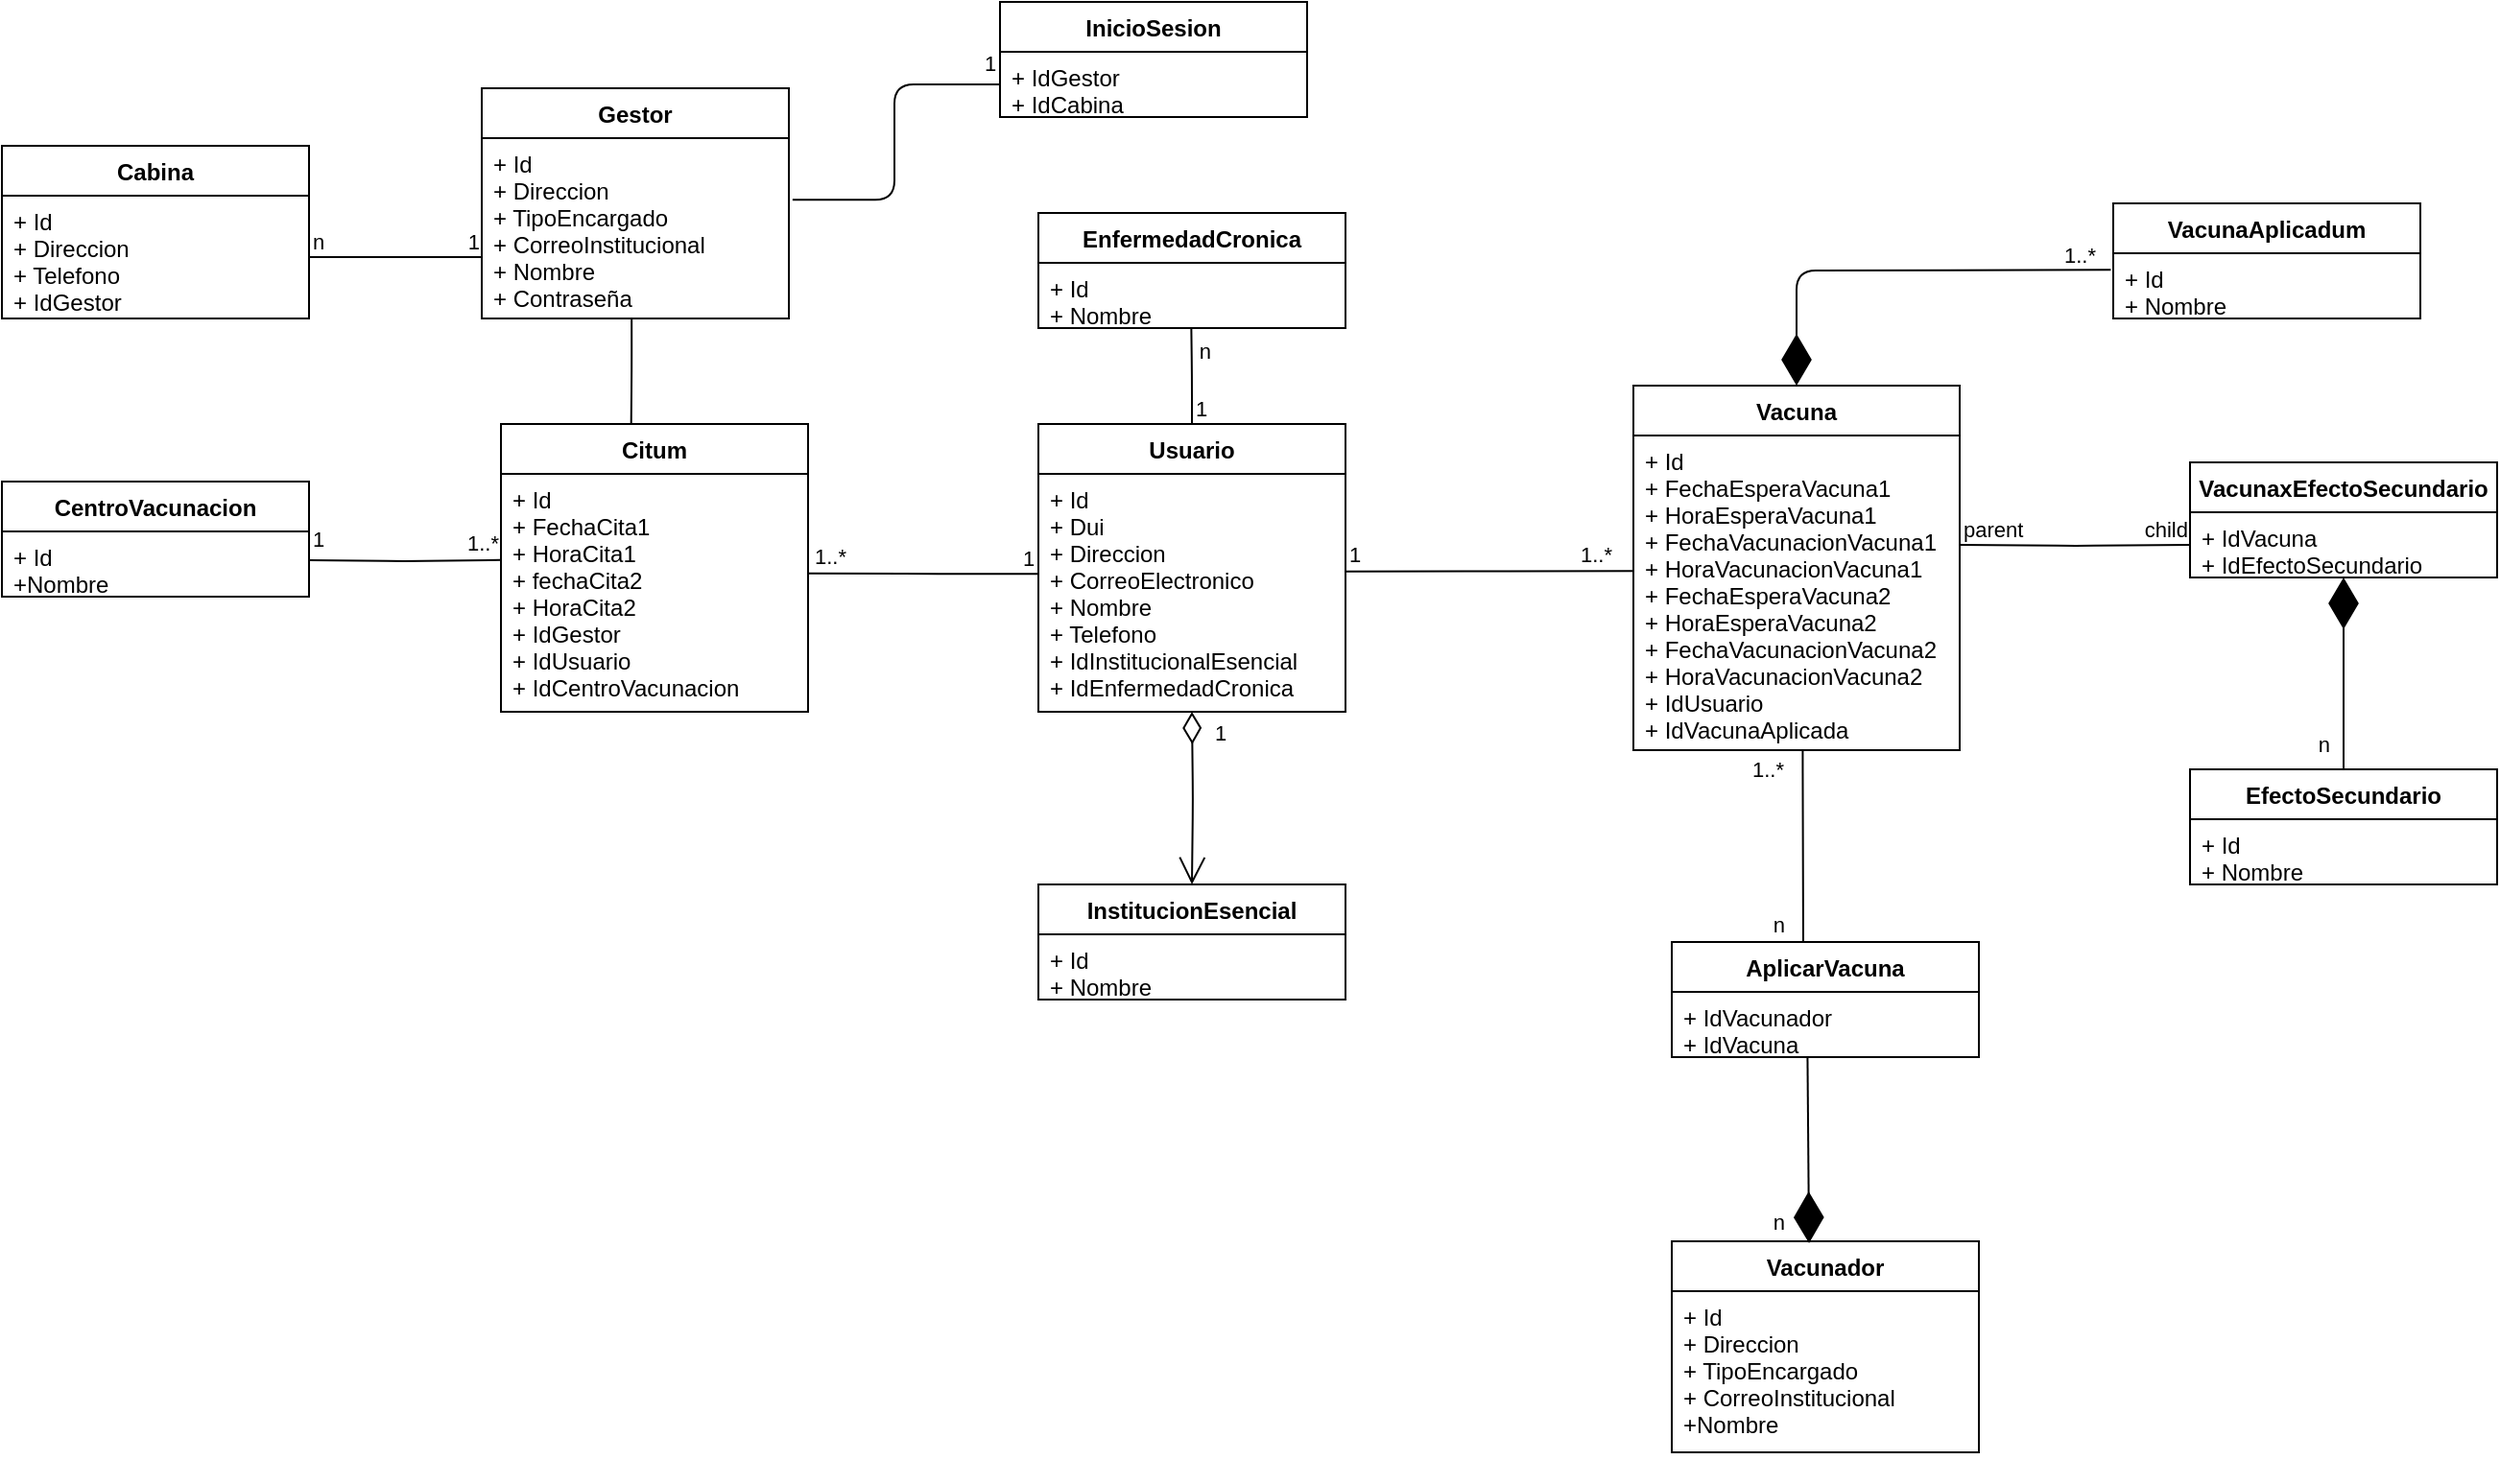 <mxfile version="13.9.9" type="device"><diagram id="lGiLGEUJA4gQBLk9AM58" name="Page-1"><mxGraphModel dx="1483" dy="867" grid="1" gridSize="10" guides="1" tooltips="1" connect="1" arrows="1" fold="1" page="1" pageScale="1" pageWidth="850" pageHeight="1100" math="0" shadow="0"><root><mxCell id="0"/><mxCell id="1" parent="0"/><mxCell id="zDKAf23Dr_6oyFmU7j_a-5" value="InicioSesion" style="swimlane;fontStyle=1;align=center;verticalAlign=top;childLayout=stackLayout;horizontal=1;startSize=26;horizontalStack=0;resizeParent=1;resizeParentMax=0;resizeLast=0;collapsible=1;marginBottom=0;" vertex="1" parent="1"><mxGeometry x="540" y="20" width="160" height="60" as="geometry"/></mxCell><mxCell id="zDKAf23Dr_6oyFmU7j_a-6" value="+ IdGestor&#10;+ IdCabina" style="text;strokeColor=none;fillColor=none;align=left;verticalAlign=top;spacingLeft=4;spacingRight=4;overflow=hidden;rotatable=0;points=[[0,0.5],[1,0.5]];portConstraint=eastwest;" vertex="1" parent="zDKAf23Dr_6oyFmU7j_a-5"><mxGeometry y="26" width="160" height="34" as="geometry"/></mxCell><mxCell id="zDKAf23Dr_6oyFmU7j_a-9" value="Cabina" style="swimlane;fontStyle=1;align=center;verticalAlign=top;childLayout=stackLayout;horizontal=1;startSize=26;horizontalStack=0;resizeParent=1;resizeParentMax=0;resizeLast=0;collapsible=1;marginBottom=0;" vertex="1" parent="1"><mxGeometry x="20" y="95" width="160" height="90" as="geometry"/></mxCell><mxCell id="zDKAf23Dr_6oyFmU7j_a-10" value="+ Id&#10;+ Direccion&#10;+ Telefono&#10;+ IdGestor" style="text;strokeColor=none;fillColor=none;align=left;verticalAlign=top;spacingLeft=4;spacingRight=4;overflow=hidden;rotatable=0;points=[[0,0.5],[1,0.5]];portConstraint=eastwest;" vertex="1" parent="zDKAf23Dr_6oyFmU7j_a-9"><mxGeometry y="26" width="160" height="64" as="geometry"/></mxCell><mxCell id="zDKAf23Dr_6oyFmU7j_a-13" value="CentroVacunacion" style="swimlane;fontStyle=1;align=center;verticalAlign=top;childLayout=stackLayout;horizontal=1;startSize=26;horizontalStack=0;resizeParent=1;resizeParentMax=0;resizeLast=0;collapsible=1;marginBottom=0;" vertex="1" parent="1"><mxGeometry x="20" y="270" width="160" height="60" as="geometry"/></mxCell><mxCell id="zDKAf23Dr_6oyFmU7j_a-14" value="+ Id&#10;+Nombre" style="text;strokeColor=none;fillColor=none;align=left;verticalAlign=top;spacingLeft=4;spacingRight=4;overflow=hidden;rotatable=0;points=[[0,0.5],[1,0.5]];portConstraint=eastwest;" vertex="1" parent="zDKAf23Dr_6oyFmU7j_a-13"><mxGeometry y="26" width="160" height="34" as="geometry"/></mxCell><mxCell id="zDKAf23Dr_6oyFmU7j_a-17" value="Citum" style="swimlane;fontStyle=1;align=center;verticalAlign=top;childLayout=stackLayout;horizontal=1;startSize=26;horizontalStack=0;resizeParent=1;resizeParentMax=0;resizeLast=0;collapsible=1;marginBottom=0;" vertex="1" parent="1"><mxGeometry x="280" y="240" width="160" height="150" as="geometry"/></mxCell><mxCell id="zDKAf23Dr_6oyFmU7j_a-18" value="+ Id&#10;+ FechaCita1&#10;+ HoraCita1&#10;+ fechaCita2&#10;+ HoraCita2&#10;+ IdGestor&#10;+ IdUsuario&#10;+ IdCentroVacunacion" style="text;strokeColor=none;fillColor=none;align=left;verticalAlign=top;spacingLeft=4;spacingRight=4;overflow=hidden;rotatable=0;points=[[0,0.5],[1,0.5]];portConstraint=eastwest;" vertex="1" parent="zDKAf23Dr_6oyFmU7j_a-17"><mxGeometry y="26" width="160" height="124" as="geometry"/></mxCell><mxCell id="zDKAf23Dr_6oyFmU7j_a-21" value="EfectoSecundario" style="swimlane;fontStyle=1;align=center;verticalAlign=top;childLayout=stackLayout;horizontal=1;startSize=26;horizontalStack=0;resizeParent=1;resizeParentMax=0;resizeLast=0;collapsible=1;marginBottom=0;" vertex="1" parent="1"><mxGeometry x="1160" y="420" width="160" height="60" as="geometry"/></mxCell><mxCell id="zDKAf23Dr_6oyFmU7j_a-22" value="+ Id&#10;+ Nombre" style="text;strokeColor=none;fillColor=none;align=left;verticalAlign=top;spacingLeft=4;spacingRight=4;overflow=hidden;rotatable=0;points=[[0,0.5],[1,0.5]];portConstraint=eastwest;" vertex="1" parent="zDKAf23Dr_6oyFmU7j_a-21"><mxGeometry y="26" width="160" height="34" as="geometry"/></mxCell><mxCell id="zDKAf23Dr_6oyFmU7j_a-29" value="Gestor" style="swimlane;fontStyle=1;align=center;verticalAlign=top;childLayout=stackLayout;horizontal=1;startSize=26;horizontalStack=0;resizeParent=1;resizeParentMax=0;resizeLast=0;collapsible=1;marginBottom=0;" vertex="1" parent="1"><mxGeometry x="270" y="65" width="160" height="120" as="geometry"/></mxCell><mxCell id="zDKAf23Dr_6oyFmU7j_a-30" value="+ Id&#10;+ Direccion&#10;+ TipoEncargado&#10;+ CorreoInstitucional&#10;+ Nombre&#10;+ Contraseña" style="text;strokeColor=none;fillColor=none;align=left;verticalAlign=top;spacingLeft=4;spacingRight=4;overflow=hidden;rotatable=0;points=[[0,0.5],[1,0.5]];portConstraint=eastwest;" vertex="1" parent="zDKAf23Dr_6oyFmU7j_a-29"><mxGeometry y="26" width="160" height="94" as="geometry"/></mxCell><mxCell id="zDKAf23Dr_6oyFmU7j_a-33" value="InstitucionEsencial" style="swimlane;fontStyle=1;align=center;verticalAlign=top;childLayout=stackLayout;horizontal=1;startSize=26;horizontalStack=0;resizeParent=1;resizeParentMax=0;resizeLast=0;collapsible=1;marginBottom=0;" vertex="1" parent="1"><mxGeometry x="560" y="480" width="160" height="60" as="geometry"/></mxCell><mxCell id="zDKAf23Dr_6oyFmU7j_a-34" value="+ Id&#10;+ Nombre" style="text;strokeColor=none;fillColor=none;align=left;verticalAlign=top;spacingLeft=4;spacingRight=4;overflow=hidden;rotatable=0;points=[[0,0.5],[1,0.5]];portConstraint=eastwest;" vertex="1" parent="zDKAf23Dr_6oyFmU7j_a-33"><mxGeometry y="26" width="160" height="34" as="geometry"/></mxCell><mxCell id="zDKAf23Dr_6oyFmU7j_a-37" value="Usuario" style="swimlane;fontStyle=1;align=center;verticalAlign=top;childLayout=stackLayout;horizontal=1;startSize=26;horizontalStack=0;resizeParent=1;resizeParentMax=0;resizeLast=0;collapsible=1;marginBottom=0;" vertex="1" parent="1"><mxGeometry x="560" y="240" width="160" height="150" as="geometry"/></mxCell><mxCell id="zDKAf23Dr_6oyFmU7j_a-38" value="+ Id&#10;+ Dui&#10;+ Direccion&#10;+ CorreoElectronico&#10;+ Nombre&#10;+ Telefono&#10;+ IdInstitucionalEsencial&#10;+ IdEnfermedadCronica" style="text;strokeColor=none;fillColor=none;align=left;verticalAlign=top;spacingLeft=4;spacingRight=4;overflow=hidden;rotatable=0;points=[[0,0.5],[1,0.5]];portConstraint=eastwest;" vertex="1" parent="zDKAf23Dr_6oyFmU7j_a-37"><mxGeometry y="26" width="160" height="124" as="geometry"/></mxCell><mxCell id="zDKAf23Dr_6oyFmU7j_a-41" value="Vacuna" style="swimlane;fontStyle=1;align=center;verticalAlign=top;childLayout=stackLayout;horizontal=1;startSize=26;horizontalStack=0;resizeParent=1;resizeParentMax=0;resizeLast=0;collapsible=1;marginBottom=0;" vertex="1" parent="1"><mxGeometry x="870" y="220" width="170" height="190" as="geometry"/></mxCell><mxCell id="zDKAf23Dr_6oyFmU7j_a-42" value="+ Id&#10;+ FechaEsperaVacuna1&#10;+ HoraEsperaVacuna1&#10;+ FechaVacunacionVacuna1&#10;+ HoraVacunacionVacuna1&#10;+ FechaEsperaVacuna2&#10;+ HoraEsperaVacuna2&#10;+ FechaVacunacionVacuna2&#10;+ HoraVacunacionVacuna2&#10;+ IdUsuario&#10;+ IdVacunaAplicada" style="text;strokeColor=none;fillColor=none;align=left;verticalAlign=top;spacingLeft=4;spacingRight=4;overflow=hidden;rotatable=0;points=[[0,0.5],[1,0.5]];portConstraint=eastwest;" vertex="1" parent="zDKAf23Dr_6oyFmU7j_a-41"><mxGeometry y="26" width="170" height="164" as="geometry"/></mxCell><mxCell id="zDKAf23Dr_6oyFmU7j_a-45" value="VacunaAplicadum" style="swimlane;fontStyle=1;align=center;verticalAlign=top;childLayout=stackLayout;horizontal=1;startSize=26;horizontalStack=0;resizeParent=1;resizeParentMax=0;resizeLast=0;collapsible=1;marginBottom=0;" vertex="1" parent="1"><mxGeometry x="1120" y="125" width="160" height="60" as="geometry"/></mxCell><mxCell id="zDKAf23Dr_6oyFmU7j_a-46" value="+ Id&#10;+ Nombre" style="text;strokeColor=none;fillColor=none;align=left;verticalAlign=top;spacingLeft=4;spacingRight=4;overflow=hidden;rotatable=0;points=[[0,0.5],[1,0.5]];portConstraint=eastwest;" vertex="1" parent="zDKAf23Dr_6oyFmU7j_a-45"><mxGeometry y="26" width="160" height="34" as="geometry"/></mxCell><mxCell id="zDKAf23Dr_6oyFmU7j_a-49" value="Vacunador" style="swimlane;fontStyle=1;align=center;verticalAlign=top;childLayout=stackLayout;horizontal=1;startSize=26;horizontalStack=0;resizeParent=1;resizeParentMax=0;resizeLast=0;collapsible=1;marginBottom=0;" vertex="1" parent="1"><mxGeometry x="890" y="666" width="160" height="110" as="geometry"/></mxCell><mxCell id="zDKAf23Dr_6oyFmU7j_a-50" value="+ Id&#10;+ Direccion&#10;+ TipoEncargado&#10;+ CorreoInstitucional&#10;+Nombre" style="text;strokeColor=none;fillColor=none;align=left;verticalAlign=top;spacingLeft=4;spacingRight=4;overflow=hidden;rotatable=0;points=[[0,0.5],[1,0.5]];portConstraint=eastwest;" vertex="1" parent="zDKAf23Dr_6oyFmU7j_a-49"><mxGeometry y="26" width="160" height="84" as="geometry"/></mxCell><mxCell id="zDKAf23Dr_6oyFmU7j_a-53" value="VacunaxEfectoSecundario" style="swimlane;fontStyle=1;align=center;verticalAlign=top;childLayout=stackLayout;horizontal=1;startSize=26;horizontalStack=0;resizeParent=1;resizeParentMax=0;resizeLast=0;collapsible=1;marginBottom=0;" vertex="1" parent="1"><mxGeometry x="1160" y="260" width="160" height="60" as="geometry"/></mxCell><mxCell id="zDKAf23Dr_6oyFmU7j_a-54" value="+ IdVacuna&#10;+ IdEfectoSecundario" style="text;strokeColor=none;fillColor=none;align=left;verticalAlign=top;spacingLeft=4;spacingRight=4;overflow=hidden;rotatable=0;points=[[0,0.5],[1,0.5]];portConstraint=eastwest;" vertex="1" parent="zDKAf23Dr_6oyFmU7j_a-53"><mxGeometry y="26" width="160" height="34" as="geometry"/></mxCell><mxCell id="zDKAf23Dr_6oyFmU7j_a-57" value="AplicarVacuna" style="swimlane;fontStyle=1;align=center;verticalAlign=top;childLayout=stackLayout;horizontal=1;startSize=26;horizontalStack=0;resizeParent=1;resizeParentMax=0;resizeLast=0;collapsible=1;marginBottom=0;" vertex="1" parent="1"><mxGeometry x="890" y="510" width="160" height="60" as="geometry"/></mxCell><mxCell id="zDKAf23Dr_6oyFmU7j_a-58" value="+ IdVacunador&#10;+ IdVacuna" style="text;strokeColor=none;fillColor=none;align=left;verticalAlign=top;spacingLeft=4;spacingRight=4;overflow=hidden;rotatable=0;points=[[0,0.5],[1,0.5]];portConstraint=eastwest;" vertex="1" parent="zDKAf23Dr_6oyFmU7j_a-57"><mxGeometry y="26" width="160" height="34" as="geometry"/></mxCell><mxCell id="zDKAf23Dr_6oyFmU7j_a-25" value="EnfermedadCronica" style="swimlane;fontStyle=1;align=center;verticalAlign=top;childLayout=stackLayout;horizontal=1;startSize=26;horizontalStack=0;resizeParent=1;resizeParentMax=0;resizeLast=0;collapsible=1;marginBottom=0;" vertex="1" parent="1"><mxGeometry x="560" y="130" width="160" height="60" as="geometry"/></mxCell><mxCell id="zDKAf23Dr_6oyFmU7j_a-26" value="+ Id&#10;+ Nombre" style="text;strokeColor=none;fillColor=none;align=left;verticalAlign=top;spacingLeft=4;spacingRight=4;overflow=hidden;rotatable=0;points=[[0,0.5],[1,0.5]];portConstraint=eastwest;" vertex="1" parent="zDKAf23Dr_6oyFmU7j_a-25"><mxGeometry y="26" width="160" height="34" as="geometry"/></mxCell><mxCell id="zDKAf23Dr_6oyFmU7j_a-83" value="" style="endArrow=none;html=1;edgeStyle=orthogonalEdgeStyle;entryX=-0.001;entryY=0.362;entryDx=0;entryDy=0;entryPerimeter=0;" edge="1" parent="1" target="zDKAf23Dr_6oyFmU7j_a-18"><mxGeometry relative="1" as="geometry"><mxPoint x="180" y="311" as="sourcePoint"/><mxPoint x="700" y="440" as="targetPoint"/><Array as="points"/></mxGeometry></mxCell><mxCell id="zDKAf23Dr_6oyFmU7j_a-84" value="1" style="edgeLabel;resizable=0;html=1;align=left;verticalAlign=bottom;" connectable="0" vertex="1" parent="zDKAf23Dr_6oyFmU7j_a-83"><mxGeometry x="-1" relative="1" as="geometry"><mxPoint y="-3" as="offset"/></mxGeometry></mxCell><mxCell id="zDKAf23Dr_6oyFmU7j_a-85" value="1..*" style="edgeLabel;resizable=0;html=1;align=right;verticalAlign=bottom;" connectable="0" vertex="1" parent="zDKAf23Dr_6oyFmU7j_a-83"><mxGeometry x="1" relative="1" as="geometry"/></mxCell><mxCell id="zDKAf23Dr_6oyFmU7j_a-86" value="" style="endArrow=none;html=1;edgeStyle=orthogonalEdgeStyle;" edge="1" parent="1" source="zDKAf23Dr_6oyFmU7j_a-10"><mxGeometry relative="1" as="geometry"><mxPoint x="540" y="440" as="sourcePoint"/><mxPoint x="270" y="153" as="targetPoint"/></mxGeometry></mxCell><mxCell id="zDKAf23Dr_6oyFmU7j_a-87" value="n" style="edgeLabel;resizable=0;html=1;align=left;verticalAlign=bottom;" connectable="0" vertex="1" parent="zDKAf23Dr_6oyFmU7j_a-86"><mxGeometry x="-1" relative="1" as="geometry"/></mxCell><mxCell id="zDKAf23Dr_6oyFmU7j_a-88" value="1" style="edgeLabel;resizable=0;html=1;align=right;verticalAlign=bottom;" connectable="0" vertex="1" parent="zDKAf23Dr_6oyFmU7j_a-86"><mxGeometry x="1" relative="1" as="geometry"/></mxCell><mxCell id="zDKAf23Dr_6oyFmU7j_a-89" value="" style="endArrow=none;html=1;edgeStyle=orthogonalEdgeStyle;exitX=0.488;exitY=0.997;exitDx=0;exitDy=0;exitPerimeter=0;entryX=0.424;entryY=0;entryDx=0;entryDy=0;entryPerimeter=0;" edge="1" parent="1" source="zDKAf23Dr_6oyFmU7j_a-30" target="zDKAf23Dr_6oyFmU7j_a-17"><mxGeometry relative="1" as="geometry"><mxPoint x="540" y="350" as="sourcePoint"/><mxPoint x="700" y="350" as="targetPoint"/><Array as="points"><mxPoint x="348" y="212"/><mxPoint x="348" y="212"/></Array></mxGeometry></mxCell><mxCell id="zDKAf23Dr_6oyFmU7j_a-92" value="" style="endArrow=none;html=1;edgeStyle=orthogonalEdgeStyle;exitX=1.012;exitY=0.342;exitDx=0;exitDy=0;exitPerimeter=0;entryX=0;entryY=0.5;entryDx=0;entryDy=0;" edge="1" parent="1" source="zDKAf23Dr_6oyFmU7j_a-30" target="zDKAf23Dr_6oyFmU7j_a-6"><mxGeometry relative="1" as="geometry"><mxPoint x="410" y="80" as="sourcePoint"/><mxPoint x="510" y="60" as="targetPoint"/></mxGeometry></mxCell><mxCell id="zDKAf23Dr_6oyFmU7j_a-95" value="" style="endArrow=none;html=1;edgeStyle=orthogonalEdgeStyle;exitX=0.5;exitY=0;exitDx=0;exitDy=0;entryX=0.498;entryY=1.007;entryDx=0;entryDy=0;entryPerimeter=0;" edge="1" parent="1" source="zDKAf23Dr_6oyFmU7j_a-37" target="zDKAf23Dr_6oyFmU7j_a-26"><mxGeometry relative="1" as="geometry"><mxPoint x="560" y="200" as="sourcePoint"/><mxPoint x="720" y="200" as="targetPoint"/></mxGeometry></mxCell><mxCell id="zDKAf23Dr_6oyFmU7j_a-96" value="1" style="edgeLabel;resizable=0;html=1;align=left;verticalAlign=bottom;" connectable="0" vertex="1" parent="zDKAf23Dr_6oyFmU7j_a-95"><mxGeometry x="-1" relative="1" as="geometry"/></mxCell><mxCell id="zDKAf23Dr_6oyFmU7j_a-97" value="n" style="edgeLabel;resizable=0;html=1;align=right;verticalAlign=bottom;" connectable="0" vertex="1" parent="zDKAf23Dr_6oyFmU7j_a-95"><mxGeometry x="1" relative="1" as="geometry"><mxPoint x="10.32" y="19.81" as="offset"/></mxGeometry></mxCell><mxCell id="zDKAf23Dr_6oyFmU7j_a-102" value="" style="endArrow=none;html=1;edgeStyle=orthogonalEdgeStyle;exitX=0;exitY=0.42;exitDx=0;exitDy=0;exitPerimeter=0;entryX=0.998;entryY=0.418;entryDx=0;entryDy=0;entryPerimeter=0;" edge="1" parent="1" source="zDKAf23Dr_6oyFmU7j_a-38" target="zDKAf23Dr_6oyFmU7j_a-18"><mxGeometry relative="1" as="geometry"><mxPoint x="490" y="340" as="sourcePoint"/><mxPoint x="650" y="340" as="targetPoint"/></mxGeometry></mxCell><mxCell id="zDKAf23Dr_6oyFmU7j_a-103" value="1" style="edgeLabel;resizable=0;html=1;align=left;verticalAlign=bottom;" connectable="0" vertex="1" parent="zDKAf23Dr_6oyFmU7j_a-102"><mxGeometry x="-1" relative="1" as="geometry"><mxPoint x="-10" as="offset"/></mxGeometry></mxCell><mxCell id="zDKAf23Dr_6oyFmU7j_a-104" value="1..*" style="edgeLabel;resizable=0;html=1;align=right;verticalAlign=bottom;" connectable="0" vertex="1" parent="zDKAf23Dr_6oyFmU7j_a-102"><mxGeometry x="1" relative="1" as="geometry"><mxPoint x="20.58" as="offset"/></mxGeometry></mxCell><mxCell id="zDKAf23Dr_6oyFmU7j_a-105" value="" style="endArrow=none;html=1;edgeStyle=orthogonalEdgeStyle;entryX=0.002;entryY=0.431;entryDx=0;entryDy=0;entryPerimeter=0;exitX=0.999;exitY=0.41;exitDx=0;exitDy=0;exitPerimeter=0;" edge="1" parent="1" source="zDKAf23Dr_6oyFmU7j_a-38" target="zDKAf23Dr_6oyFmU7j_a-42"><mxGeometry relative="1" as="geometry"><mxPoint x="719" y="317" as="sourcePoint"/><mxPoint x="930" y="350" as="targetPoint"/></mxGeometry></mxCell><mxCell id="zDKAf23Dr_6oyFmU7j_a-106" value="1" style="edgeLabel;resizable=0;html=1;align=left;verticalAlign=bottom;" connectable="0" vertex="1" parent="zDKAf23Dr_6oyFmU7j_a-105"><mxGeometry x="-1" relative="1" as="geometry"/></mxCell><mxCell id="zDKAf23Dr_6oyFmU7j_a-107" value="1..*" style="edgeLabel;resizable=0;html=1;align=right;verticalAlign=bottom;" connectable="0" vertex="1" parent="zDKAf23Dr_6oyFmU7j_a-105"><mxGeometry x="1" relative="1" as="geometry"><mxPoint x="-10.37" as="offset"/></mxGeometry></mxCell><mxCell id="zDKAf23Dr_6oyFmU7j_a-111" value="" style="endArrow=none;html=1;edgeStyle=orthogonalEdgeStyle;entryX=0;entryY=0.5;entryDx=0;entryDy=0;" edge="1" parent="1" target="zDKAf23Dr_6oyFmU7j_a-54"><mxGeometry relative="1" as="geometry"><mxPoint x="1040" y="303" as="sourcePoint"/><mxPoint x="1200" y="270" as="targetPoint"/></mxGeometry></mxCell><mxCell id="zDKAf23Dr_6oyFmU7j_a-112" value="parent" style="edgeLabel;resizable=0;html=1;align=left;verticalAlign=bottom;" connectable="0" vertex="1" parent="zDKAf23Dr_6oyFmU7j_a-111"><mxGeometry x="-1" relative="1" as="geometry"/></mxCell><mxCell id="zDKAf23Dr_6oyFmU7j_a-113" value="child" style="edgeLabel;resizable=0;html=1;align=right;verticalAlign=bottom;" connectable="0" vertex="1" parent="zDKAf23Dr_6oyFmU7j_a-111"><mxGeometry x="1" relative="1" as="geometry"/></mxCell><mxCell id="zDKAf23Dr_6oyFmU7j_a-117" value="" style="endArrow=none;html=1;edgeStyle=orthogonalEdgeStyle;exitX=0.519;exitY=1;exitDx=0;exitDy=0;exitPerimeter=0;entryX=0.428;entryY=-0.006;entryDx=0;entryDy=0;entryPerimeter=0;" edge="1" parent="1" source="zDKAf23Dr_6oyFmU7j_a-42" target="zDKAf23Dr_6oyFmU7j_a-57"><mxGeometry relative="1" as="geometry"><mxPoint x="950" y="530" as="sourcePoint"/><mxPoint x="1110" y="530" as="targetPoint"/><Array as="points"><mxPoint x="958" y="412"/><mxPoint x="959" y="412"/></Array></mxGeometry></mxCell><mxCell id="zDKAf23Dr_6oyFmU7j_a-118" value="1..*" style="edgeLabel;resizable=0;html=1;align=left;verticalAlign=bottom;" connectable="0" vertex="1" parent="zDKAf23Dr_6oyFmU7j_a-117"><mxGeometry x="-1" relative="1" as="geometry"><mxPoint x="-28.23" y="18.03" as="offset"/></mxGeometry></mxCell><mxCell id="zDKAf23Dr_6oyFmU7j_a-119" value="n" style="edgeLabel;resizable=0;html=1;align=right;verticalAlign=bottom;" connectable="0" vertex="1" parent="zDKAf23Dr_6oyFmU7j_a-117"><mxGeometry x="1" relative="1" as="geometry"><mxPoint x="-8.48" as="offset"/></mxGeometry></mxCell><mxCell id="zDKAf23Dr_6oyFmU7j_a-123" value="1" style="edgeLabel;resizable=0;html=1;align=left;verticalAlign=bottom;" connectable="0" vertex="1" parent="1"><mxGeometry x="520" y="50.0" as="geometry"><mxPoint x="10" y="10" as="offset"/></mxGeometry></mxCell><mxCell id="zDKAf23Dr_6oyFmU7j_a-124" value="" style="endArrow=diamondThin;endFill=1;endSize=24;html=1;exitX=0.5;exitY=0;exitDx=0;exitDy=0;entryX=0.5;entryY=1;entryDx=0;entryDy=0;" edge="1" parent="1" source="zDKAf23Dr_6oyFmU7j_a-21" target="zDKAf23Dr_6oyFmU7j_a-53"><mxGeometry width="160" relative="1" as="geometry"><mxPoint x="910" y="310" as="sourcePoint"/><mxPoint x="1340" y="370" as="targetPoint"/><Array as="points"><mxPoint x="1240" y="400"/></Array></mxGeometry></mxCell><mxCell id="zDKAf23Dr_6oyFmU7j_a-125" value="" style="endArrow=diamondThin;endFill=1;endSize=24;html=1;entryX=0.447;entryY=0.009;entryDx=0;entryDy=0;entryPerimeter=0;exitX=0.442;exitY=1.004;exitDx=0;exitDy=0;exitPerimeter=0;" edge="1" parent="1" source="zDKAf23Dr_6oyFmU7j_a-58" target="zDKAf23Dr_6oyFmU7j_a-49"><mxGeometry width="160" relative="1" as="geometry"><mxPoint x="950" y="490" as="sourcePoint"/><mxPoint x="1110" y="490" as="targetPoint"/></mxGeometry></mxCell><mxCell id="zDKAf23Dr_6oyFmU7j_a-126" value="1" style="endArrow=open;html=1;endSize=12;startArrow=diamondThin;startSize=14;startFill=0;edgeStyle=orthogonalEdgeStyle;align=left;verticalAlign=bottom;entryX=0.5;entryY=0;entryDx=0;entryDy=0;" edge="1" parent="1" target="zDKAf23Dr_6oyFmU7j_a-33"><mxGeometry x="-0.556" y="10" relative="1" as="geometry"><mxPoint x="640" y="390" as="sourcePoint"/><mxPoint x="800" y="400" as="targetPoint"/><mxPoint as="offset"/></mxGeometry></mxCell><mxCell id="zDKAf23Dr_6oyFmU7j_a-128" value="" style="endArrow=diamondThin;endFill=1;endSize=24;html=1;entryX=0.5;entryY=0;entryDx=0;entryDy=0;exitX=-0.008;exitY=0.254;exitDx=0;exitDy=0;exitPerimeter=0;" edge="1" parent="1" source="zDKAf23Dr_6oyFmU7j_a-46" target="zDKAf23Dr_6oyFmU7j_a-41"><mxGeometry width="160" relative="1" as="geometry"><mxPoint x="770" y="450" as="sourcePoint"/><mxPoint x="930" y="450" as="targetPoint"/><Array as="points"><mxPoint x="955" y="160"/></Array></mxGeometry></mxCell><mxCell id="zDKAf23Dr_6oyFmU7j_a-129" value="1..*" style="edgeLabel;resizable=0;html=1;align=right;verticalAlign=bottom;" connectable="0" vertex="1" parent="1"><mxGeometry x="880.001" y="340.004" as="geometry"><mxPoint x="231" y="-180" as="offset"/></mxGeometry></mxCell><mxCell id="zDKAf23Dr_6oyFmU7j_a-130" value="n" style="edgeLabel;resizable=0;html=1;align=right;verticalAlign=bottom;" connectable="0" vertex="1" parent="1"><mxGeometry x="955.001" y="519.999" as="geometry"><mxPoint x="-6" y="145" as="offset"/></mxGeometry></mxCell><mxCell id="zDKAf23Dr_6oyFmU7j_a-131" value="n" style="edgeLabel;resizable=0;html=1;align=right;verticalAlign=bottom;" connectable="0" vertex="1" parent="1"><mxGeometry x="980.001" y="609.999" as="geometry"><mxPoint x="253" y="-194" as="offset"/></mxGeometry></mxCell></root></mxGraphModel></diagram></mxfile>